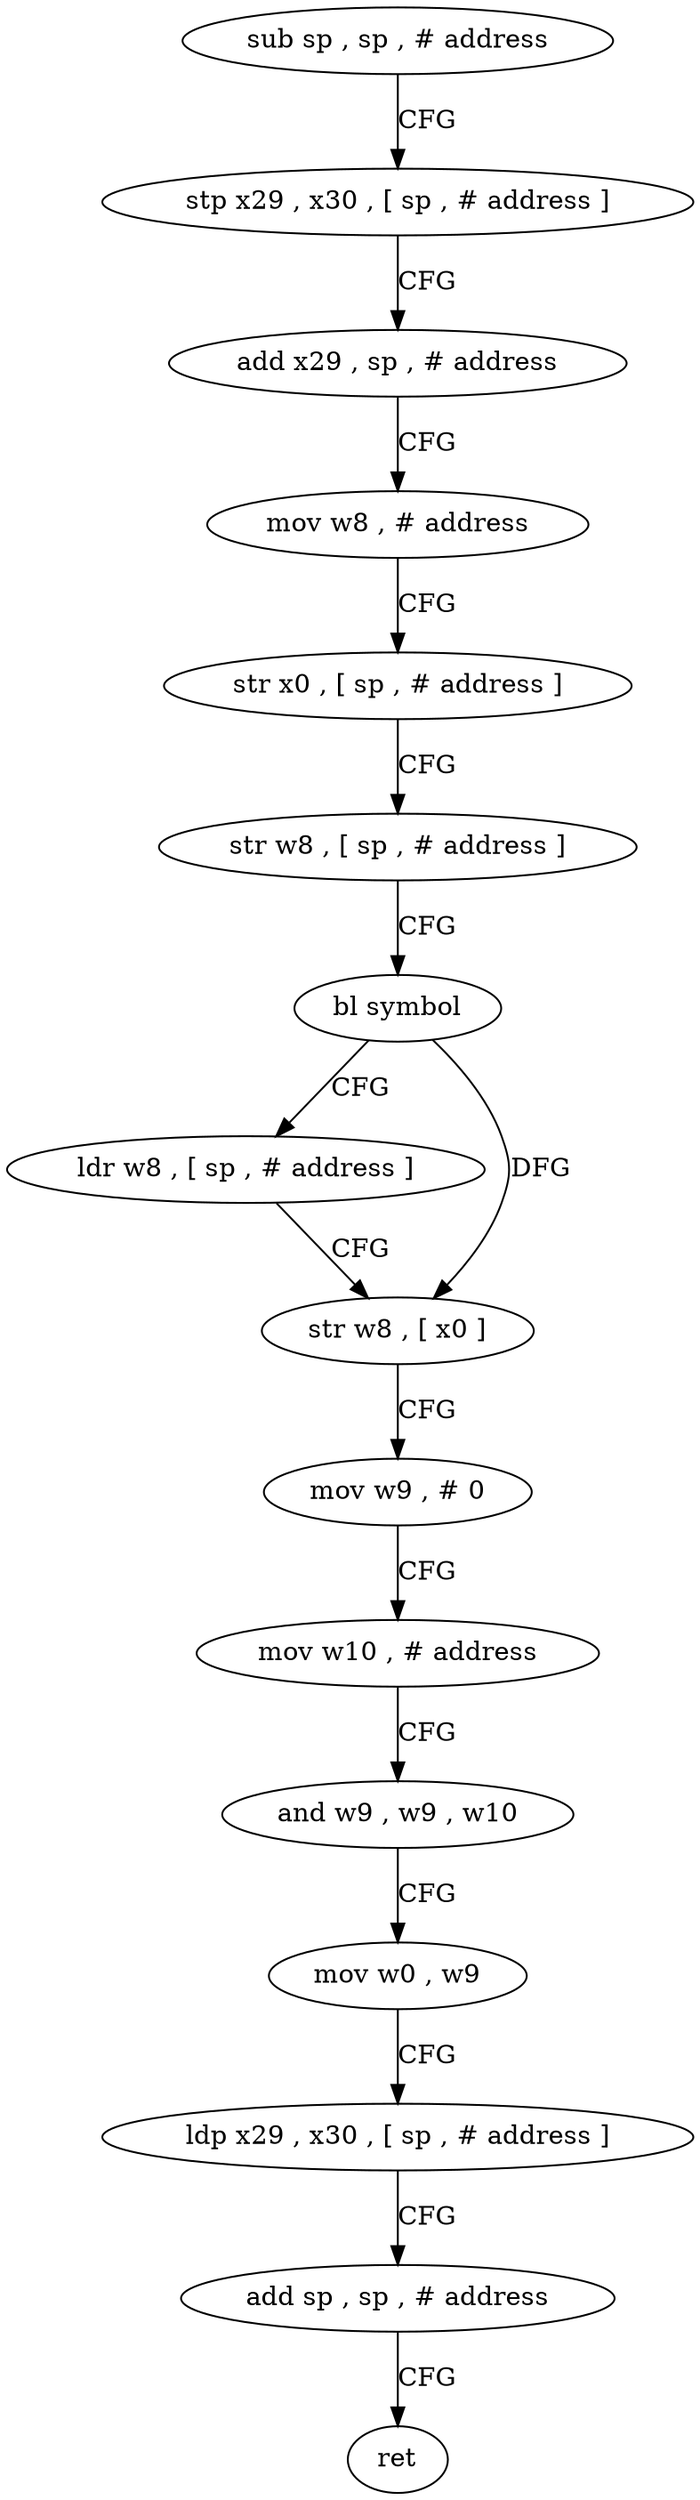 digraph "func" {
"4236040" [label = "sub sp , sp , # address" ]
"4236044" [label = "stp x29 , x30 , [ sp , # address ]" ]
"4236048" [label = "add x29 , sp , # address" ]
"4236052" [label = "mov w8 , # address" ]
"4236056" [label = "str x0 , [ sp , # address ]" ]
"4236060" [label = "str w8 , [ sp , # address ]" ]
"4236064" [label = "bl symbol" ]
"4236068" [label = "ldr w8 , [ sp , # address ]" ]
"4236072" [label = "str w8 , [ x0 ]" ]
"4236076" [label = "mov w9 , # 0" ]
"4236080" [label = "mov w10 , # address" ]
"4236084" [label = "and w9 , w9 , w10" ]
"4236088" [label = "mov w0 , w9" ]
"4236092" [label = "ldp x29 , x30 , [ sp , # address ]" ]
"4236096" [label = "add sp , sp , # address" ]
"4236100" [label = "ret" ]
"4236040" -> "4236044" [ label = "CFG" ]
"4236044" -> "4236048" [ label = "CFG" ]
"4236048" -> "4236052" [ label = "CFG" ]
"4236052" -> "4236056" [ label = "CFG" ]
"4236056" -> "4236060" [ label = "CFG" ]
"4236060" -> "4236064" [ label = "CFG" ]
"4236064" -> "4236068" [ label = "CFG" ]
"4236064" -> "4236072" [ label = "DFG" ]
"4236068" -> "4236072" [ label = "CFG" ]
"4236072" -> "4236076" [ label = "CFG" ]
"4236076" -> "4236080" [ label = "CFG" ]
"4236080" -> "4236084" [ label = "CFG" ]
"4236084" -> "4236088" [ label = "CFG" ]
"4236088" -> "4236092" [ label = "CFG" ]
"4236092" -> "4236096" [ label = "CFG" ]
"4236096" -> "4236100" [ label = "CFG" ]
}
